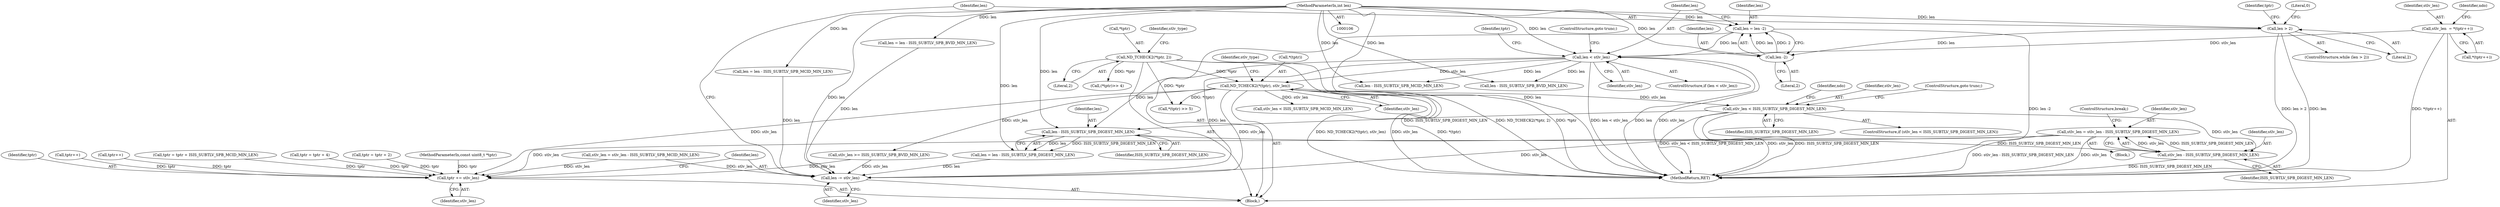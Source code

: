 digraph "0_tcpdump_b20e1639dbac84b3fcb393858521c13ad47a9d70_0@integer" {
"1000294" [label="(Call,stlv_len = stlv_len - ISIS_SUBTLV_SPB_DIGEST_MIN_LEN)"];
"1000296" [label="(Call,stlv_len - ISIS_SUBTLV_SPB_DIGEST_MIN_LEN)"];
"1000215" [label="(Call,stlv_len < ISIS_SUBTLV_SPB_DIGEST_MIN_LEN)"];
"1000157" [label="(Call,ND_TCHECK2(*(tptr), stlv_len))"];
"1000120" [label="(Call,ND_TCHECK2(*tptr, 2))"];
"1000153" [label="(Call,len < stlv_len)"];
"1000147" [label="(Call,len = len -2)"];
"1000149" [label="(Call,len -2)"];
"1000116" [label="(Call,len > 2)"];
"1000109" [label="(MethodParameterIn,int len)"];
"1000129" [label="(Call,stlv_len  = *(tptr++))"];
"1000291" [label="(Call,len - ISIS_SUBTLV_SPB_DIGEST_MIN_LEN)"];
"1000360" [label="(Call,tptr += stlv_len)"];
"1000363" [label="(Call,len -= stlv_len)"];
"1000361" [label="(Identifier,tptr)"];
"1000108" [label="(MethodParameterIn,const uint8_t *tptr)"];
"1000116" [label="(Call,len > 2)"];
"1000365" [label="(Identifier,stlv_len)"];
"1000130" [label="(Identifier,stlv_len)"];
"1000206" [label="(Call,stlv_len = stlv_len - ISIS_SUBTLV_SPB_MCID_MIN_LEN)"];
"1000109" [label="(MethodParameterIn,int len)"];
"1000247" [label="(Call,tptr++)"];
"1000117" [label="(Identifier,len)"];
"1000125" [label="(Identifier,stlv_type)"];
"1000291" [label="(Call,len - ISIS_SUBTLV_SPB_DIGEST_MIN_LEN)"];
"1000132" [label="(Call,tptr++)"];
"1000221" [label="(Identifier,ndo)"];
"1000299" [label="(ControlStructure,break;)"];
"1000157" [label="(Call,ND_TCHECK2(*(tptr), stlv_len))"];
"1000303" [label="(Call,stlv_len >= ISIS_SUBTLV_SPB_BVID_MIN_LEN)"];
"1000151" [label="(Literal,2)"];
"1000347" [label="(Call,len = len - ISIS_SUBTLV_SPB_BVID_MIN_LEN)"];
"1000298" [label="(Identifier,ISIS_SUBTLV_SPB_DIGEST_MIN_LEN)"];
"1000120" [label="(Call,ND_TCHECK2(*tptr, 2))"];
"1000295" [label="(Identifier,stlv_len)"];
"1000297" [label="(Identifier,stlv_len)"];
"1000167" [label="(Call,stlv_len < ISIS_SUBTLV_SPB_MCID_MIN_LEN)"];
"1000115" [label="(ControlStructure,while (len > 2))"];
"1000136" [label="(Identifier,ndo)"];
"1000225" [label="(Call,*(tptr) >> 5)"];
"1000196" [label="(Call,tptr = tptr + ISIS_SUBTLV_SPB_MCID_MIN_LEN)"];
"1000119" [label="(Block,)"];
"1000293" [label="(Identifier,ISIS_SUBTLV_SPB_DIGEST_MIN_LEN)"];
"1000213" [label="(Block,)"];
"1000118" [label="(Literal,2)"];
"1000362" [label="(Identifier,stlv_len)"];
"1000363" [label="(Call,len -= stlv_len)"];
"1000284" [label="(Call,tptr = tptr + 4)"];
"1000123" [label="(Literal,2)"];
"1000129" [label="(Call,stlv_len  = *(tptr++))"];
"1000147" [label="(Call,len = len -2)"];
"1000342" [label="(Call,tptr = tptr + 2)"];
"1000156" [label="(ControlStructure,goto trunc;)"];
"1000152" [label="(ControlStructure,if (len < stlv_len))"];
"1000150" [label="(Identifier,len)"];
"1000131" [label="(Call,*(tptr++))"];
"1000216" [label="(Identifier,stlv_len)"];
"1000159" [label="(Identifier,tptr)"];
"1000349" [label="(Call,len - ISIS_SUBTLV_SPB_BVID_MIN_LEN)"];
"1000367" [label="(Literal,0)"];
"1000294" [label="(Call,stlv_len = stlv_len - ISIS_SUBTLV_SPB_DIGEST_MIN_LEN)"];
"1000149" [label="(Call,len -2)"];
"1000231" [label="(Call,(*tptr)>> 4)"];
"1000217" [label="(Identifier,ISIS_SUBTLV_SPB_DIGEST_MIN_LEN)"];
"1000158" [label="(Call,*(tptr))"];
"1000360" [label="(Call,tptr += stlv_len)"];
"1000218" [label="(ControlStructure,goto trunc;)"];
"1000289" [label="(Call,len = len - ISIS_SUBTLV_SPB_DIGEST_MIN_LEN)"];
"1000214" [label="(ControlStructure,if (stlv_len < ISIS_SUBTLV_SPB_DIGEST_MIN_LEN))"];
"1000364" [label="(Identifier,len)"];
"1000201" [label="(Call,len = len - ISIS_SUBTLV_SPB_MCID_MIN_LEN)"];
"1000381" [label="(MethodReturn,RET)"];
"1000203" [label="(Call,len - ISIS_SUBTLV_SPB_MCID_MIN_LEN)"];
"1000296" [label="(Call,stlv_len - ISIS_SUBTLV_SPB_DIGEST_MIN_LEN)"];
"1000155" [label="(Identifier,stlv_len)"];
"1000148" [label="(Identifier,len)"];
"1000122" [label="(Identifier,tptr)"];
"1000154" [label="(Identifier,len)"];
"1000160" [label="(Identifier,stlv_len)"];
"1000162" [label="(Identifier,stlv_type)"];
"1000215" [label="(Call,stlv_len < ISIS_SUBTLV_SPB_DIGEST_MIN_LEN)"];
"1000153" [label="(Call,len < stlv_len)"];
"1000121" [label="(Call,*tptr)"];
"1000292" [label="(Identifier,len)"];
"1000294" -> "1000213"  [label="AST: "];
"1000294" -> "1000296"  [label="CFG: "];
"1000295" -> "1000294"  [label="AST: "];
"1000296" -> "1000294"  [label="AST: "];
"1000299" -> "1000294"  [label="CFG: "];
"1000294" -> "1000381"  [label="DDG: stlv_len - ISIS_SUBTLV_SPB_DIGEST_MIN_LEN"];
"1000294" -> "1000381"  [label="DDG: stlv_len"];
"1000296" -> "1000294"  [label="DDG: stlv_len"];
"1000296" -> "1000294"  [label="DDG: ISIS_SUBTLV_SPB_DIGEST_MIN_LEN"];
"1000294" -> "1000360"  [label="DDG: stlv_len"];
"1000294" -> "1000363"  [label="DDG: stlv_len"];
"1000296" -> "1000298"  [label="CFG: "];
"1000297" -> "1000296"  [label="AST: "];
"1000298" -> "1000296"  [label="AST: "];
"1000296" -> "1000381"  [label="DDG: ISIS_SUBTLV_SPB_DIGEST_MIN_LEN"];
"1000215" -> "1000296"  [label="DDG: stlv_len"];
"1000291" -> "1000296"  [label="DDG: ISIS_SUBTLV_SPB_DIGEST_MIN_LEN"];
"1000215" -> "1000214"  [label="AST: "];
"1000215" -> "1000217"  [label="CFG: "];
"1000216" -> "1000215"  [label="AST: "];
"1000217" -> "1000215"  [label="AST: "];
"1000218" -> "1000215"  [label="CFG: "];
"1000221" -> "1000215"  [label="CFG: "];
"1000215" -> "1000381"  [label="DDG: stlv_len"];
"1000215" -> "1000381"  [label="DDG: ISIS_SUBTLV_SPB_DIGEST_MIN_LEN"];
"1000215" -> "1000381"  [label="DDG: stlv_len < ISIS_SUBTLV_SPB_DIGEST_MIN_LEN"];
"1000157" -> "1000215"  [label="DDG: stlv_len"];
"1000215" -> "1000291"  [label="DDG: ISIS_SUBTLV_SPB_DIGEST_MIN_LEN"];
"1000157" -> "1000119"  [label="AST: "];
"1000157" -> "1000160"  [label="CFG: "];
"1000158" -> "1000157"  [label="AST: "];
"1000160" -> "1000157"  [label="AST: "];
"1000162" -> "1000157"  [label="CFG: "];
"1000157" -> "1000381"  [label="DDG: ND_TCHECK2(*(tptr), stlv_len)"];
"1000157" -> "1000381"  [label="DDG: stlv_len"];
"1000157" -> "1000381"  [label="DDG: *(tptr)"];
"1000120" -> "1000157"  [label="DDG: *tptr"];
"1000153" -> "1000157"  [label="DDG: stlv_len"];
"1000157" -> "1000167"  [label="DDG: stlv_len"];
"1000157" -> "1000225"  [label="DDG: *(tptr)"];
"1000157" -> "1000303"  [label="DDG: stlv_len"];
"1000157" -> "1000360"  [label="DDG: stlv_len"];
"1000157" -> "1000363"  [label="DDG: stlv_len"];
"1000120" -> "1000119"  [label="AST: "];
"1000120" -> "1000123"  [label="CFG: "];
"1000121" -> "1000120"  [label="AST: "];
"1000123" -> "1000120"  [label="AST: "];
"1000125" -> "1000120"  [label="CFG: "];
"1000120" -> "1000381"  [label="DDG: *tptr"];
"1000120" -> "1000381"  [label="DDG: ND_TCHECK2(*tptr, 2)"];
"1000120" -> "1000225"  [label="DDG: *tptr"];
"1000120" -> "1000231"  [label="DDG: *tptr"];
"1000153" -> "1000152"  [label="AST: "];
"1000153" -> "1000155"  [label="CFG: "];
"1000154" -> "1000153"  [label="AST: "];
"1000155" -> "1000153"  [label="AST: "];
"1000156" -> "1000153"  [label="CFG: "];
"1000159" -> "1000153"  [label="CFG: "];
"1000153" -> "1000381"  [label="DDG: len"];
"1000153" -> "1000381"  [label="DDG: stlv_len"];
"1000153" -> "1000381"  [label="DDG: len < stlv_len"];
"1000147" -> "1000153"  [label="DDG: len"];
"1000109" -> "1000153"  [label="DDG: len"];
"1000129" -> "1000153"  [label="DDG: stlv_len"];
"1000153" -> "1000203"  [label="DDG: len"];
"1000153" -> "1000291"  [label="DDG: len"];
"1000153" -> "1000349"  [label="DDG: len"];
"1000153" -> "1000363"  [label="DDG: len"];
"1000147" -> "1000119"  [label="AST: "];
"1000147" -> "1000149"  [label="CFG: "];
"1000148" -> "1000147"  [label="AST: "];
"1000149" -> "1000147"  [label="AST: "];
"1000154" -> "1000147"  [label="CFG: "];
"1000147" -> "1000381"  [label="DDG: len -2"];
"1000149" -> "1000147"  [label="DDG: len"];
"1000149" -> "1000147"  [label="DDG: 2"];
"1000109" -> "1000147"  [label="DDG: len"];
"1000149" -> "1000151"  [label="CFG: "];
"1000150" -> "1000149"  [label="AST: "];
"1000151" -> "1000149"  [label="AST: "];
"1000116" -> "1000149"  [label="DDG: len"];
"1000109" -> "1000149"  [label="DDG: len"];
"1000116" -> "1000115"  [label="AST: "];
"1000116" -> "1000118"  [label="CFG: "];
"1000117" -> "1000116"  [label="AST: "];
"1000118" -> "1000116"  [label="AST: "];
"1000122" -> "1000116"  [label="CFG: "];
"1000367" -> "1000116"  [label="CFG: "];
"1000116" -> "1000381"  [label="DDG: len"];
"1000116" -> "1000381"  [label="DDG: len > 2"];
"1000109" -> "1000116"  [label="DDG: len"];
"1000109" -> "1000106"  [label="AST: "];
"1000109" -> "1000381"  [label="DDG: len"];
"1000109" -> "1000201"  [label="DDG: len"];
"1000109" -> "1000203"  [label="DDG: len"];
"1000109" -> "1000289"  [label="DDG: len"];
"1000109" -> "1000291"  [label="DDG: len"];
"1000109" -> "1000347"  [label="DDG: len"];
"1000109" -> "1000349"  [label="DDG: len"];
"1000109" -> "1000363"  [label="DDG: len"];
"1000129" -> "1000119"  [label="AST: "];
"1000129" -> "1000131"  [label="CFG: "];
"1000130" -> "1000129"  [label="AST: "];
"1000131" -> "1000129"  [label="AST: "];
"1000136" -> "1000129"  [label="CFG: "];
"1000129" -> "1000381"  [label="DDG: *(tptr++)"];
"1000291" -> "1000289"  [label="AST: "];
"1000291" -> "1000293"  [label="CFG: "];
"1000292" -> "1000291"  [label="AST: "];
"1000293" -> "1000291"  [label="AST: "];
"1000289" -> "1000291"  [label="CFG: "];
"1000291" -> "1000289"  [label="DDG: len"];
"1000291" -> "1000289"  [label="DDG: ISIS_SUBTLV_SPB_DIGEST_MIN_LEN"];
"1000360" -> "1000119"  [label="AST: "];
"1000360" -> "1000362"  [label="CFG: "];
"1000361" -> "1000360"  [label="AST: "];
"1000362" -> "1000360"  [label="AST: "];
"1000364" -> "1000360"  [label="CFG: "];
"1000303" -> "1000360"  [label="DDG: stlv_len"];
"1000206" -> "1000360"  [label="DDG: stlv_len"];
"1000247" -> "1000360"  [label="DDG: tptr"];
"1000342" -> "1000360"  [label="DDG: tptr"];
"1000132" -> "1000360"  [label="DDG: tptr"];
"1000196" -> "1000360"  [label="DDG: tptr"];
"1000284" -> "1000360"  [label="DDG: tptr"];
"1000108" -> "1000360"  [label="DDG: tptr"];
"1000363" -> "1000119"  [label="AST: "];
"1000363" -> "1000365"  [label="CFG: "];
"1000364" -> "1000363"  [label="AST: "];
"1000365" -> "1000363"  [label="AST: "];
"1000117" -> "1000363"  [label="CFG: "];
"1000303" -> "1000363"  [label="DDG: stlv_len"];
"1000206" -> "1000363"  [label="DDG: stlv_len"];
"1000289" -> "1000363"  [label="DDG: len"];
"1000347" -> "1000363"  [label="DDG: len"];
"1000201" -> "1000363"  [label="DDG: len"];
}
